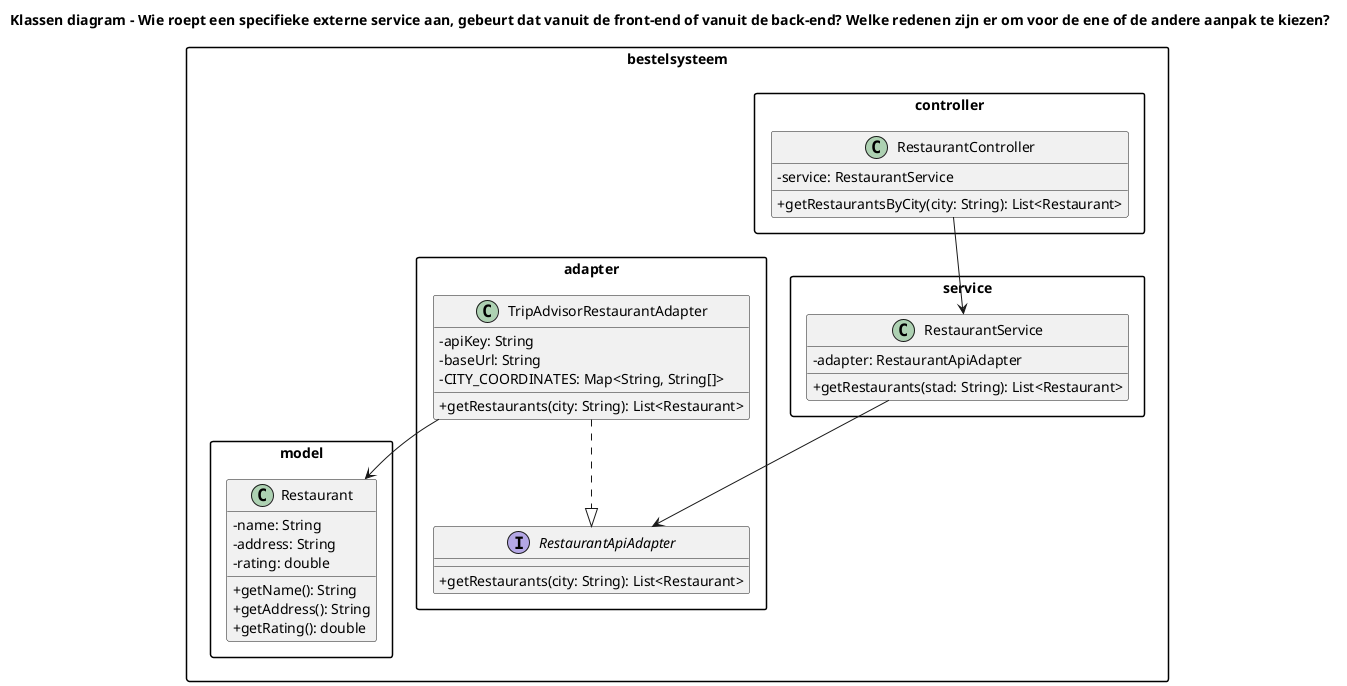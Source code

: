 @startuml

skinparam classAttributeIconSize 0
skinparam packageStyle rectangle
title Klassen diagram - Wie roept een specifieke externe service aan, gebeurt dat vanuit de front-end of vanuit de back-end? Welke redenen zijn er om voor de ene of de andere aanpak te kiezen?

package "bestelsysteem.controller" {
    class RestaurantController {
        -service: RestaurantService
        +getRestaurantsByCity(city: String): List<Restaurant>
    }
}

package "bestelsysteem.service" {
    class RestaurantService {
        -adapter: RestaurantApiAdapter
        +getRestaurants(stad: String): List<Restaurant>
    }
}

package "bestelsysteem.adapter" {
    interface RestaurantApiAdapter {
        +getRestaurants(city: String): List<Restaurant>
    }

    class TripAdvisorRestaurantAdapter {
        -apiKey: String
        -baseUrl: String
        -CITY_COORDINATES: Map<String, String[]>
        +getRestaurants(city: String): List<Restaurant>
    }

    TripAdvisorRestaurantAdapter ..|> RestaurantApiAdapter
}

package "bestelsysteem.model" {
    class Restaurant {
        -name: String
        -address: String
        -rating: double
        +getName(): String
        +getAddress(): String
        +getRating(): double
    }
}

' RELATIES
RestaurantController --> RestaurantService
RestaurantService --> RestaurantApiAdapter
TripAdvisorRestaurantAdapter --> Restaurant

@enduml
